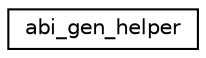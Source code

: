 digraph "Graphical Class Hierarchy"
{
  edge [fontname="Helvetica",fontsize="10",labelfontname="Helvetica",labelfontsize="10"];
  node [fontname="Helvetica",fontsize="10",shape=record];
  rankdir="LR";
  Node0 [label="abi_gen_helper",height=0.2,width=0.4,color="black", fillcolor="white", style="filled",URL="$structabi__gen__helper.html"];
}
